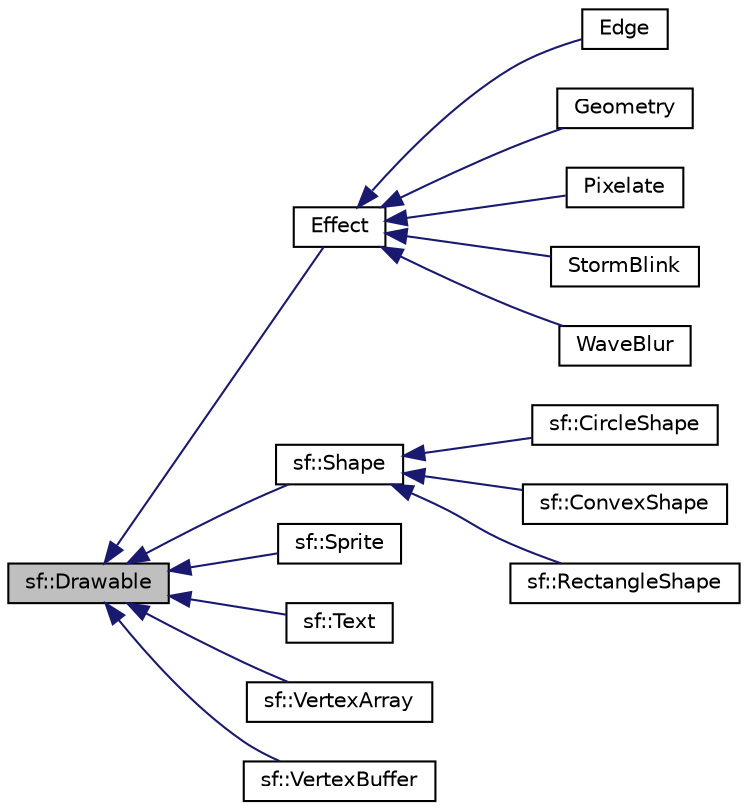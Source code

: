 digraph "sf::Drawable"
{
 // LATEX_PDF_SIZE
  edge [fontname="Helvetica",fontsize="10",labelfontname="Helvetica",labelfontsize="10"];
  node [fontname="Helvetica",fontsize="10",shape=record];
  rankdir="LR";
  Node1 [label="sf::Drawable",height=0.2,width=0.4,color="black", fillcolor="grey75", style="filled", fontcolor="black",tooltip="Abstract base class for objects that can be drawn to a render target."];
  Node1 -> Node2 [dir="back",color="midnightblue",fontsize="10",style="solid"];
  Node2 [label="Effect",height=0.2,width=0.4,color="black", fillcolor="white", style="filled",URL="$d3/df0/classEffect.html",tooltip=" "];
  Node2 -> Node3 [dir="back",color="midnightblue",fontsize="10",style="solid"];
  Node3 [label="Edge",height=0.2,width=0.4,color="black", fillcolor="white", style="filled",URL="$d8/d8c/classEdge.html",tooltip=" "];
  Node2 -> Node4 [dir="back",color="midnightblue",fontsize="10",style="solid"];
  Node4 [label="Geometry",height=0.2,width=0.4,color="black", fillcolor="white", style="filled",URL="$d9/df2/classGeometry.html",tooltip=" "];
  Node2 -> Node5 [dir="back",color="midnightblue",fontsize="10",style="solid"];
  Node5 [label="Pixelate",height=0.2,width=0.4,color="black", fillcolor="white", style="filled",URL="$d2/d64/classPixelate.html",tooltip=" "];
  Node2 -> Node6 [dir="back",color="midnightblue",fontsize="10",style="solid"];
  Node6 [label="StormBlink",height=0.2,width=0.4,color="black", fillcolor="white", style="filled",URL="$df/d88/classStormBlink.html",tooltip=" "];
  Node2 -> Node7 [dir="back",color="midnightblue",fontsize="10",style="solid"];
  Node7 [label="WaveBlur",height=0.2,width=0.4,color="black", fillcolor="white", style="filled",URL="$dc/d3c/classWaveBlur.html",tooltip=" "];
  Node1 -> Node8 [dir="back",color="midnightblue",fontsize="10",style="solid"];
  Node8 [label="sf::Shape",height=0.2,width=0.4,color="black", fillcolor="white", style="filled",URL="$dd/d35/classsf_1_1Shape.html",tooltip="Base class for textured shapes with outline."];
  Node8 -> Node9 [dir="back",color="midnightblue",fontsize="10",style="solid"];
  Node9 [label="sf::CircleShape",height=0.2,width=0.4,color="black", fillcolor="white", style="filled",URL="$d5/dfb/classsf_1_1CircleShape.html",tooltip="Specialized shape representing a circle."];
  Node8 -> Node10 [dir="back",color="midnightblue",fontsize="10",style="solid"];
  Node10 [label="sf::ConvexShape",height=0.2,width=0.4,color="black", fillcolor="white", style="filled",URL="$d4/dae/classsf_1_1ConvexShape.html",tooltip="Specialized shape representing a convex polygon."];
  Node8 -> Node11 [dir="back",color="midnightblue",fontsize="10",style="solid"];
  Node11 [label="sf::RectangleShape",height=0.2,width=0.4,color="black", fillcolor="white", style="filled",URL="$d2/dbd/classsf_1_1RectangleShape.html",tooltip="Specialized shape representing a rectangle."];
  Node1 -> Node12 [dir="back",color="midnightblue",fontsize="10",style="solid"];
  Node12 [label="sf::Sprite",height=0.2,width=0.4,color="black", fillcolor="white", style="filled",URL="$d8/d44/classsf_1_1Sprite.html",tooltip="Drawable representation of a texture, with its own transformations, color, etc."];
  Node1 -> Node13 [dir="back",color="midnightblue",fontsize="10",style="solid"];
  Node13 [label="sf::Text",height=0.2,width=0.4,color="black", fillcolor="white", style="filled",URL="$d4/da5/classsf_1_1Text.html",tooltip="Graphical text that can be drawn to a render target."];
  Node1 -> Node14 [dir="back",color="midnightblue",fontsize="10",style="solid"];
  Node14 [label="sf::VertexArray",height=0.2,width=0.4,color="black", fillcolor="white", style="filled",URL="$db/db0/classsf_1_1VertexArray.html",tooltip="Define a set of one or more 2D primitives."];
  Node1 -> Node15 [dir="back",color="midnightblue",fontsize="10",style="solid"];
  Node15 [label="sf::VertexBuffer",height=0.2,width=0.4,color="black", fillcolor="white", style="filled",URL="$d2/dea/classsf_1_1VertexBuffer.html",tooltip="Vertex buffer storage for one or more 2D primitives."];
}
